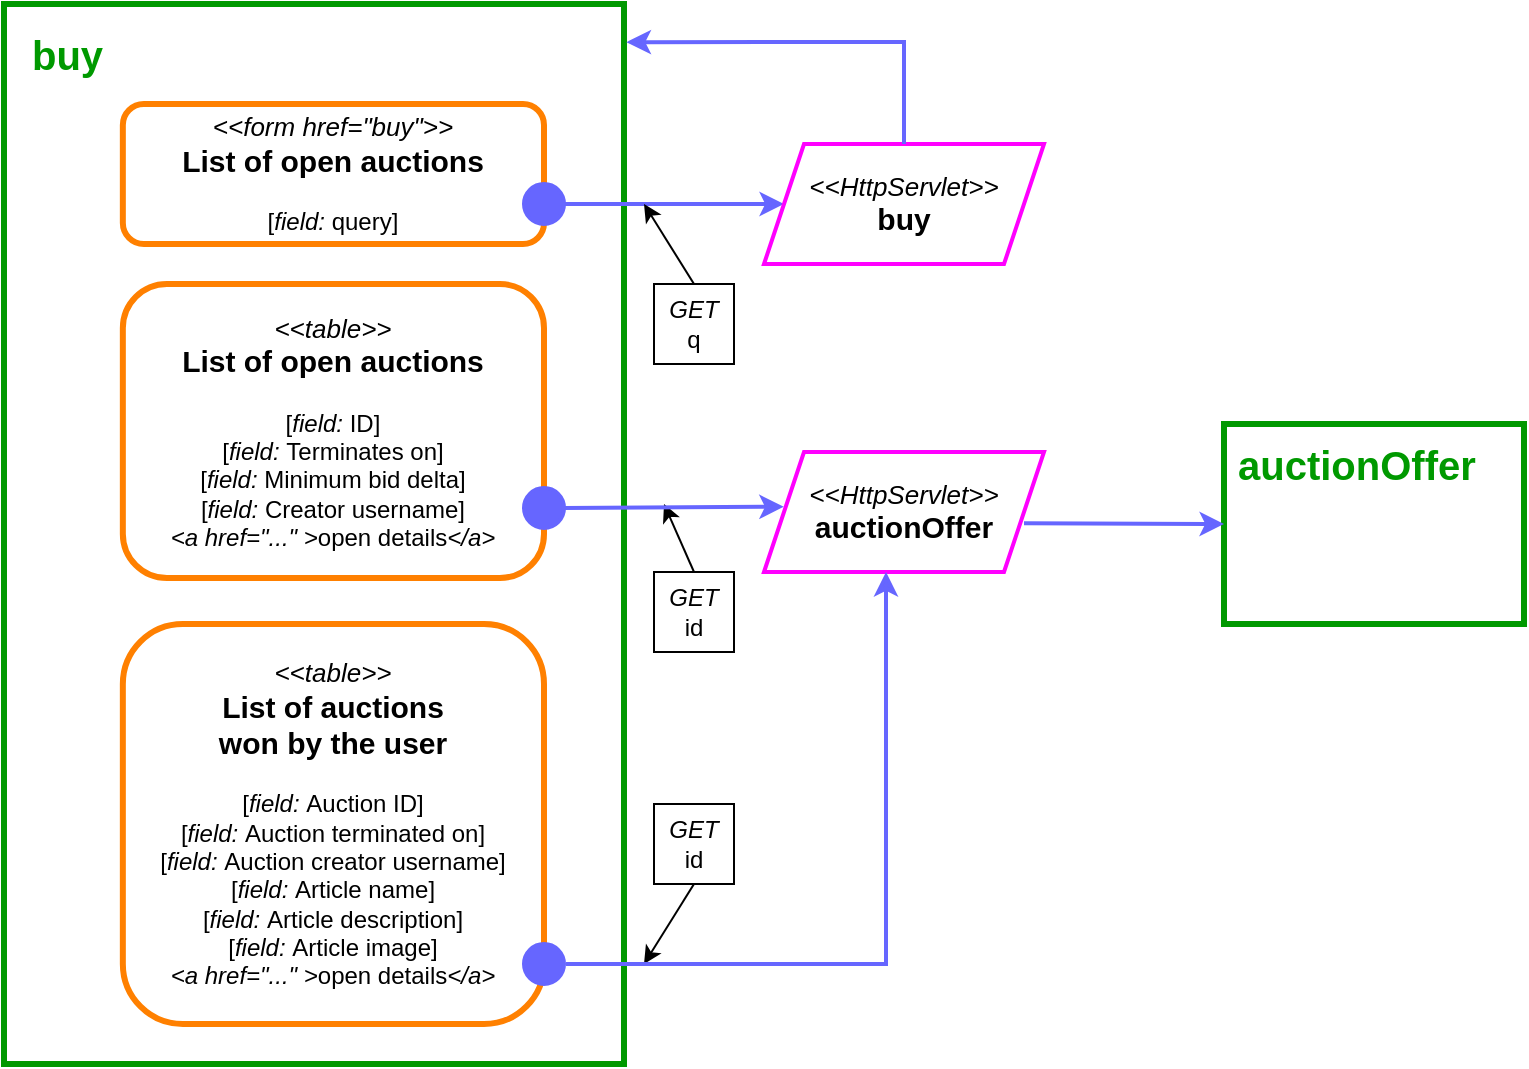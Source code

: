 <mxfile version="21.2.8" type="device">
  <diagram name="Page-1" id="SFD5FbLWe2inRmjffrm_">
    <mxGraphModel dx="1050" dy="621" grid="1" gridSize="10" guides="1" tooltips="1" connect="1" arrows="1" fold="1" page="1" pageScale="1" pageWidth="850" pageHeight="1100" math="0" shadow="0">
      <root>
        <mxCell id="0" />
        <mxCell id="1" parent="0" />
        <mxCell id="dXeJd9fdskiibIoUs9Um-12" value="&lt;font style=&quot;&quot;&gt;&lt;i style=&quot;font-size: 13px;&quot;&gt;&amp;lt;&amp;lt;HttpServlet&amp;gt;&amp;gt;&lt;/i&gt;&lt;br&gt;&lt;span style=&quot;font-size: 15px;&quot;&gt;&lt;b&gt;auctionOffer&lt;/b&gt;&lt;/span&gt;&lt;br&gt;&lt;/font&gt;" style="shape=parallelogram;perimeter=parallelogramPerimeter;whiteSpace=wrap;html=1;fixedSize=1;strokeColor=#FF00FF;strokeWidth=2;" parent="1" vertex="1">
          <mxGeometry x="480" y="504" width="140" height="60" as="geometry" />
        </mxCell>
        <mxCell id="dXeJd9fdskiibIoUs9Um-21" value="" style="group" parent="1" vertex="1" connectable="0">
          <mxGeometry x="710" y="490" width="150" height="100" as="geometry" />
        </mxCell>
        <mxCell id="dXeJd9fdskiibIoUs9Um-19" value="" style="whiteSpace=wrap;html=1;strokeWidth=3;strokeColor=#009900;" parent="dXeJd9fdskiibIoUs9Um-21" vertex="1">
          <mxGeometry width="150" height="100" as="geometry" />
        </mxCell>
        <mxCell id="dXeJd9fdskiibIoUs9Um-20" value="&lt;font size=&quot;1&quot; color=&quot;#009900&quot; style=&quot;&quot;&gt;&lt;b style=&quot;font-size: 20px;&quot;&gt;auctionOffer&lt;/b&gt;&lt;/font&gt;" style="text;html=1;strokeColor=none;fillColor=none;align=left;verticalAlign=middle;whiteSpace=wrap;rounded=0;" parent="dXeJd9fdskiibIoUs9Um-21" vertex="1">
          <mxGeometry x="5" y="5" width="60" height="30" as="geometry" />
        </mxCell>
        <mxCell id="dXeJd9fdskiibIoUs9Um-22" value="" style="endArrow=none;html=1;rounded=0;strokeColor=#6666FF;strokeWidth=2;startArrow=classic;startFill=1;entryX=1;entryY=0.5;entryDx=0;entryDy=0;" parent="1" edge="1">
          <mxGeometry width="50" height="50" relative="1" as="geometry">
            <mxPoint x="710" y="540" as="sourcePoint" />
            <mxPoint x="610" y="539.66" as="targetPoint" />
          </mxGeometry>
        </mxCell>
        <mxCell id="dXeJd9fdskiibIoUs9Um-32" value="&lt;i&gt;GET&lt;br&gt;&lt;/i&gt;id" style="rounded=0;whiteSpace=wrap;html=1;" parent="1" vertex="1">
          <mxGeometry x="425" y="564" width="40" height="40" as="geometry" />
        </mxCell>
        <mxCell id="dXeJd9fdskiibIoUs9Um-34" value="" style="endArrow=classic;html=1;rounded=0;exitX=0.5;exitY=0;exitDx=0;exitDy=0;" parent="1" source="dXeJd9fdskiibIoUs9Um-32" edge="1">
          <mxGeometry width="50" height="50" relative="1" as="geometry">
            <mxPoint x="510" y="570" as="sourcePoint" />
            <mxPoint x="430" y="530" as="targetPoint" />
          </mxGeometry>
        </mxCell>
        <mxCell id="dXeJd9fdskiibIoUs9Um-36" value="&lt;i&gt;GET&lt;br&gt;&lt;/i&gt;id" style="rounded=0;whiteSpace=wrap;html=1;" parent="1" vertex="1">
          <mxGeometry x="425" y="680" width="40" height="40" as="geometry" />
        </mxCell>
        <mxCell id="dXeJd9fdskiibIoUs9Um-37" value="" style="endArrow=classic;html=1;rounded=0;exitX=0.5;exitY=1;exitDx=0;exitDy=0;" parent="1" source="dXeJd9fdskiibIoUs9Um-36" edge="1">
          <mxGeometry width="50" height="50" relative="1" as="geometry">
            <mxPoint x="510" y="780" as="sourcePoint" />
            <mxPoint x="420" y="760" as="targetPoint" />
          </mxGeometry>
        </mxCell>
        <mxCell id="dXeJd9fdskiibIoUs9Um-1" value="" style="whiteSpace=wrap;html=1;strokeWidth=3;strokeColor=#009900;movable=1;resizable=1;rotatable=1;deletable=1;editable=1;locked=0;connectable=1;" parent="1" vertex="1">
          <mxGeometry x="100" y="280" width="310" height="530" as="geometry" />
        </mxCell>
        <mxCell id="dXeJd9fdskiibIoUs9Um-2" value="&lt;font size=&quot;1&quot; color=&quot;#009900&quot; style=&quot;&quot;&gt;&lt;b style=&quot;font-size: 20px;&quot;&gt;buy&lt;/b&gt;&lt;/font&gt;" style="text;html=1;strokeColor=none;fillColor=none;align=left;verticalAlign=middle;whiteSpace=wrap;rounded=0;" parent="1" vertex="1">
          <mxGeometry x="112.4" y="290" width="62.0" height="30" as="geometry" />
        </mxCell>
        <mxCell id="dXeJd9fdskiibIoUs9Um-3" value="&lt;font style=&quot;&quot;&gt;&lt;i&gt;&lt;font style=&quot;font-size: 13px;&quot;&gt;&amp;lt;&amp;lt;table&amp;gt;&amp;gt;&lt;/font&gt;&lt;/i&gt;&lt;br&gt;&lt;span style=&quot;font-size: 15px;&quot;&gt;&lt;b&gt;List of open auctions&lt;br&gt;&lt;/b&gt;&lt;/span&gt;&lt;br&gt;[&lt;i&gt;field:&lt;/i&gt; ID]&lt;br&gt;[&lt;i style=&quot;border-color: var(--border-color);&quot;&gt;field:&lt;/i&gt;&amp;nbsp;Terminates on]&lt;br&gt;[&lt;i style=&quot;border-color: var(--border-color);&quot;&gt;field:&lt;/i&gt;&amp;nbsp;Minimum bid delta]&lt;br&gt;[&lt;i style=&quot;border-color: var(--border-color);&quot;&gt;field:&lt;/i&gt;&amp;nbsp;Creator username]&lt;br&gt;&lt;span style=&quot;border-color: var(--border-color);&quot;&gt;&lt;font style=&quot;font-size: 12px;&quot;&gt;&lt;i&gt;&amp;lt;a href=&quot;...&quot; &amp;gt;&lt;/i&gt;open details&lt;i&gt;&amp;lt;/a&amp;gt;&lt;/i&gt;&lt;/font&gt;&lt;/span&gt;&lt;br&gt;&lt;/font&gt;" style="rounded=1;whiteSpace=wrap;html=1;strokeWidth=3;strokeColor=#FF8000;" parent="1" vertex="1">
          <mxGeometry x="159.42" y="420" width="210.58" height="147" as="geometry" />
        </mxCell>
        <mxCell id="dXeJd9fdskiibIoUs9Um-35" value="&lt;font style=&quot;&quot;&gt;&lt;i style=&quot;font-size: 13px;&quot;&gt;&amp;lt;&amp;lt;table&amp;gt;&amp;gt;&lt;/i&gt;&lt;br&gt;&lt;span style=&quot;font-size: 15px;&quot;&gt;&lt;b&gt;List of auctions&lt;br&gt;won by the user&lt;br&gt;&lt;/b&gt;&lt;/span&gt;&lt;br&gt;[&lt;i&gt;field:&lt;/i&gt;&amp;nbsp;Auction ID]&lt;br&gt;[&lt;i style=&quot;border-color: var(--border-color);&quot;&gt;field:&lt;/i&gt;&amp;nbsp;Auction terminated on]&lt;br&gt;[&lt;i style=&quot;border-color: var(--border-color);&quot;&gt;field:&lt;/i&gt;&amp;nbsp;Auction creator username]&lt;br&gt;[&lt;i style=&quot;border-color: var(--border-color);&quot;&gt;field:&lt;/i&gt;&amp;nbsp;Article name]&lt;br&gt;[&lt;i style=&quot;border-color: var(--border-color);&quot;&gt;field:&lt;/i&gt;&amp;nbsp;Article description]&lt;br&gt;[&lt;i style=&quot;border-color: var(--border-color);&quot;&gt;field:&lt;/i&gt;&amp;nbsp;Article image]&lt;br&gt;&lt;span style=&quot;border-color: var(--border-color);&quot;&gt;&lt;font style=&quot;border-color: var(--border-color);&quot;&gt;&lt;i&gt;&amp;lt;a href=&quot;...&quot; &amp;gt;&lt;/i&gt;open details&lt;i&gt;&amp;lt;/a&amp;gt;&lt;/i&gt;&lt;/font&gt;&lt;/span&gt;&lt;br&gt;&lt;/font&gt;" style="rounded=1;whiteSpace=wrap;html=1;strokeWidth=3;strokeColor=#FF8000;" parent="1" vertex="1">
          <mxGeometry x="159.42" y="590" width="210.58" height="200" as="geometry" />
        </mxCell>
        <mxCell id="dXeJd9fdskiibIoUs9Um-8" value="" style="ellipse;whiteSpace=wrap;html=1;aspect=fixed;strokeWidth=2;fillColor=#6666FF;strokeColor=#6666FF;" parent="1" vertex="1">
          <mxGeometry x="360" y="750" width="20" height="20" as="geometry" />
        </mxCell>
        <mxCell id="dXeJd9fdskiibIoUs9Um-10" value="" style="endArrow=none;html=1;rounded=0;exitX=0.5;exitY=1;exitDx=0;exitDy=0;strokeColor=#6666FF;strokeWidth=2;startArrow=classic;startFill=1;" parent="1" edge="1">
          <mxGeometry width="50" height="50" relative="1" as="geometry">
            <mxPoint x="541" y="564.0" as="sourcePoint" />
            <mxPoint x="381" y="760" as="targetPoint" />
            <Array as="points">
              <mxPoint x="541" y="760" />
            </Array>
          </mxGeometry>
        </mxCell>
        <mxCell id="T3EsUtSMvEaVMbdLduOL-2" value="" style="endArrow=none;html=1;rounded=0;strokeColor=#6666FF;strokeWidth=2;startArrow=classic;startFill=1;" parent="1" target="dXeJd9fdskiibIoUs9Um-6" edge="1">
          <mxGeometry width="50" height="50" relative="1" as="geometry">
            <mxPoint x="489.887" y="531.338" as="sourcePoint" />
            <mxPoint x="360" y="537" as="targetPoint" />
          </mxGeometry>
        </mxCell>
        <mxCell id="dXeJd9fdskiibIoUs9Um-6" value="" style="ellipse;whiteSpace=wrap;html=1;aspect=fixed;strokeWidth=2;fillColor=#6666FF;strokeColor=#6666FF;" parent="1" vertex="1">
          <mxGeometry x="360" y="522" width="20" height="20" as="geometry" />
        </mxCell>
        <mxCell id="zssgHCgY2dahoC3OY2zL-1" value="&lt;font style=&quot;&quot;&gt;&lt;i&gt;&lt;font style=&quot;font-size: 13px;&quot;&gt;&amp;lt;&amp;lt;form href=&quot;buy&quot;&amp;gt;&amp;gt;&lt;/font&gt;&lt;/i&gt;&lt;br&gt;&lt;span style=&quot;font-size: 15px;&quot;&gt;&lt;b&gt;List of open auctions&lt;br&gt;&lt;/b&gt;&lt;/span&gt;&lt;br&gt;[&lt;i&gt;field:&lt;/i&gt;&amp;nbsp;query]&lt;br&gt;&lt;/font&gt;" style="rounded=1;whiteSpace=wrap;html=1;strokeWidth=3;strokeColor=#FF8000;" parent="1" vertex="1">
          <mxGeometry x="159.42" y="330" width="210.58" height="70" as="geometry" />
        </mxCell>
        <mxCell id="zssgHCgY2dahoC3OY2zL-2" value="" style="endArrow=none;html=1;rounded=0;strokeColor=#6666FF;strokeWidth=2;startArrow=classic;startFill=1;entryX=1;entryY=0.5;entryDx=0;entryDy=0;" parent="1" target="zssgHCgY2dahoC3OY2zL-3" edge="1" source="zssgHCgY2dahoC3OY2zL-4">
          <mxGeometry width="50" height="50" relative="1" as="geometry">
            <mxPoint x="480" y="380" as="sourcePoint" />
            <mxPoint x="370" y="547" as="targetPoint" />
          </mxGeometry>
        </mxCell>
        <mxCell id="zssgHCgY2dahoC3OY2zL-3" value="" style="ellipse;whiteSpace=wrap;html=1;aspect=fixed;strokeWidth=2;fillColor=#6666FF;strokeColor=#6666FF;" parent="1" vertex="1">
          <mxGeometry x="360" y="370" width="20" height="20" as="geometry" />
        </mxCell>
        <mxCell id="zssgHCgY2dahoC3OY2zL-4" value="&lt;font style=&quot;&quot;&gt;&lt;i style=&quot;font-size: 13px;&quot;&gt;&amp;lt;&amp;lt;HttpServlet&amp;gt;&amp;gt;&lt;/i&gt;&lt;br&gt;&lt;span style=&quot;font-size: 15px;&quot;&gt;&lt;b&gt;buy&lt;/b&gt;&lt;/span&gt;&lt;br&gt;&lt;/font&gt;" style="shape=parallelogram;perimeter=parallelogramPerimeter;whiteSpace=wrap;html=1;fixedSize=1;strokeColor=#FF00FF;strokeWidth=2;" parent="1" vertex="1">
          <mxGeometry x="480" y="350" width="140" height="60" as="geometry" />
        </mxCell>
        <mxCell id="-gvjDRAsRBkBMAYJu9A7-1" value="&lt;i&gt;GET&lt;br&gt;&lt;/i&gt;q" style="rounded=0;whiteSpace=wrap;html=1;" vertex="1" parent="1">
          <mxGeometry x="425" y="420" width="40" height="40" as="geometry" />
        </mxCell>
        <mxCell id="-gvjDRAsRBkBMAYJu9A7-2" value="" style="endArrow=classic;html=1;rounded=0;exitX=0.5;exitY=0;exitDx=0;exitDy=0;" edge="1" parent="1" source="-gvjDRAsRBkBMAYJu9A7-1">
          <mxGeometry width="50" height="50" relative="1" as="geometry">
            <mxPoint x="520" y="420" as="sourcePoint" />
            <mxPoint x="420" y="380" as="targetPoint" />
          </mxGeometry>
        </mxCell>
        <mxCell id="-gvjDRAsRBkBMAYJu9A7-3" value="" style="endArrow=none;html=1;rounded=0;strokeColor=#6666FF;strokeWidth=2;startArrow=classic;startFill=1;entryX=0.5;entryY=0;entryDx=0;entryDy=0;exitX=1.004;exitY=0.036;exitDx=0;exitDy=0;exitPerimeter=0;" edge="1" parent="1" source="dXeJd9fdskiibIoUs9Um-1" target="zssgHCgY2dahoC3OY2zL-4">
          <mxGeometry width="50" height="50" relative="1" as="geometry">
            <mxPoint x="500" y="390" as="sourcePoint" />
            <mxPoint x="390" y="390" as="targetPoint" />
            <Array as="points">
              <mxPoint x="550" y="299" />
            </Array>
          </mxGeometry>
        </mxCell>
      </root>
    </mxGraphModel>
  </diagram>
</mxfile>
